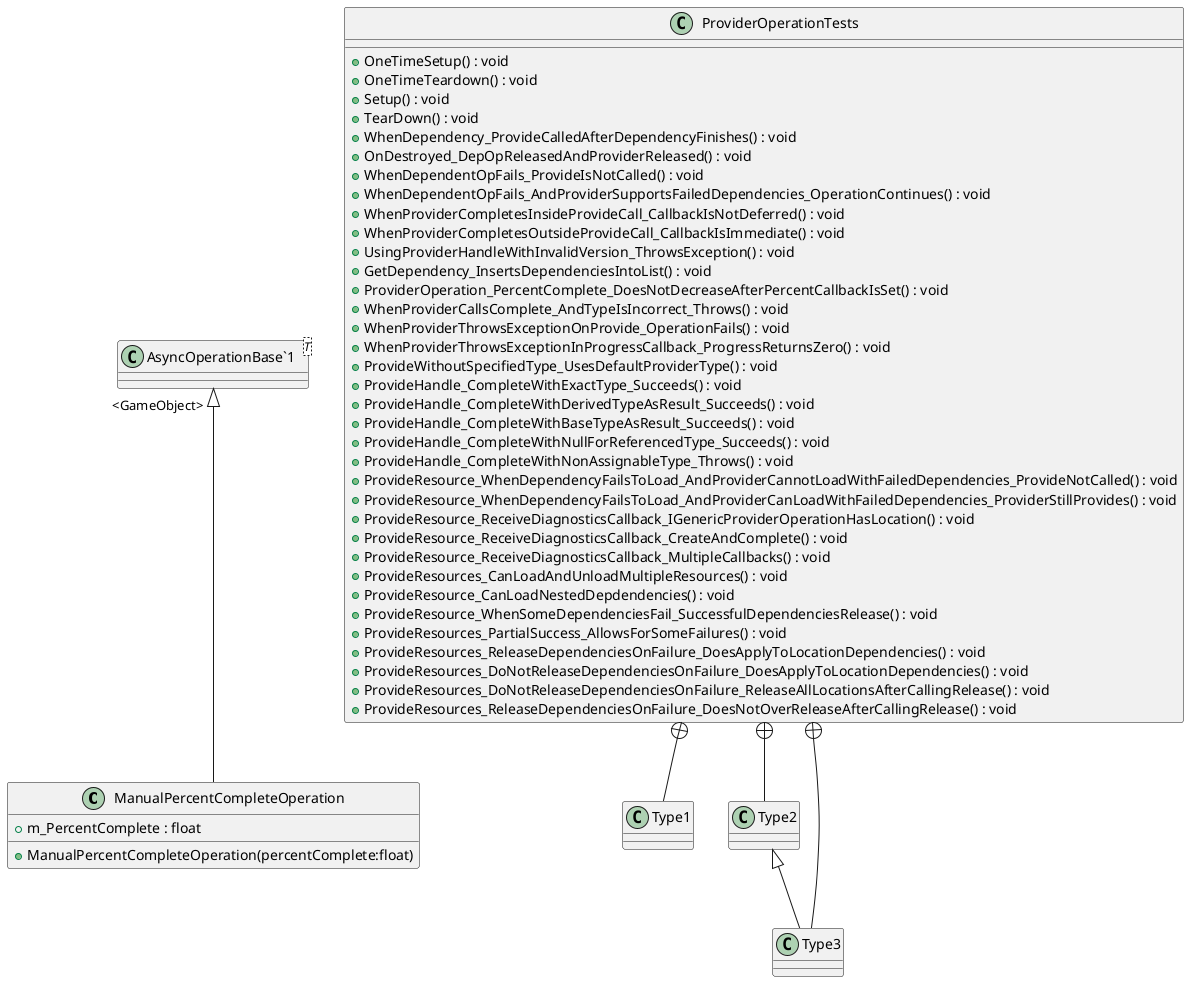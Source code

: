 @startuml
class ManualPercentCompleteOperation {
    + ManualPercentCompleteOperation(percentComplete:float)
    + m_PercentComplete : float
}
class ProviderOperationTests {
    + OneTimeSetup() : void
    + OneTimeTeardown() : void
    + Setup() : void
    + TearDown() : void
    + WhenDependency_ProvideCalledAfterDependencyFinishes() : void
    + OnDestroyed_DepOpReleasedAndProviderReleased() : void
    + WhenDependentOpFails_ProvideIsNotCalled() : void
    + WhenDependentOpFails_AndProviderSupportsFailedDependencies_OperationContinues() : void
    + WhenProviderCompletesInsideProvideCall_CallbackIsNotDeferred() : void
    + WhenProviderCompletesOutsideProvideCall_CallbackIsImmediate() : void
    + UsingProviderHandleWithInvalidVersion_ThrowsException() : void
    + GetDependency_InsertsDependenciesIntoList() : void
    + ProviderOperation_PercentComplete_DoesNotDecreaseAfterPercentCallbackIsSet() : void
    + WhenProviderCallsComplete_AndTypeIsIncorrect_Throws() : void
    + WhenProviderThrowsExceptionOnProvide_OperationFails() : void
    + WhenProviderThrowsExceptionInProgressCallback_ProgressReturnsZero() : void
    + ProvideWithoutSpecifiedType_UsesDefaultProviderType() : void
    + ProvideHandle_CompleteWithExactType_Succeeds() : void
    + ProvideHandle_CompleteWithDerivedTypeAsResult_Succeeds() : void
    + ProvideHandle_CompleteWithBaseTypeAsResult_Succeeds() : void
    + ProvideHandle_CompleteWithNullForReferencedType_Succeeds() : void
    + ProvideHandle_CompleteWithNonAssignableType_Throws() : void
    + ProvideResource_WhenDependencyFailsToLoad_AndProviderCannotLoadWithFailedDependencies_ProvideNotCalled() : void
    + ProvideResource_WhenDependencyFailsToLoad_AndProviderCanLoadWithFailedDependencies_ProviderStillProvides() : void
    + ProvideResource_ReceiveDiagnosticsCallback_IGenericProviderOperationHasLocation() : void
    + ProvideResource_ReceiveDiagnosticsCallback_CreateAndComplete() : void
    + ProvideResource_ReceiveDiagnosticsCallback_MultipleCallbacks() : void
    + ProvideResources_CanLoadAndUnloadMultipleResources() : void
    + ProvideResource_CanLoadNestedDepdendencies() : void
    + ProvideResource_WhenSomeDependenciesFail_SuccessfulDependenciesRelease() : void
    + ProvideResources_PartialSuccess_AllowsForSomeFailures() : void
    + ProvideResources_ReleaseDependenciesOnFailure_DoesApplyToLocationDependencies() : void
    + ProvideResources_DoNotReleaseDependenciesOnFailure_DoesApplyToLocationDependencies() : void
    + ProvideResources_DoNotReleaseDependenciesOnFailure_ReleaseAllLocationsAfterCallingRelease() : void
    + ProvideResources_ReleaseDependenciesOnFailure_DoesNotOverReleaseAfterCallingRelease() : void
}
class "AsyncOperationBase`1"<T> {
}
class Type1 {
}
class Type2 {
}
class Type3 {
}
"AsyncOperationBase`1" "<GameObject>" <|-- ManualPercentCompleteOperation
ProviderOperationTests +-- Type1
ProviderOperationTests +-- Type2
ProviderOperationTests +-- Type3
Type2 <|-- Type3
@enduml
